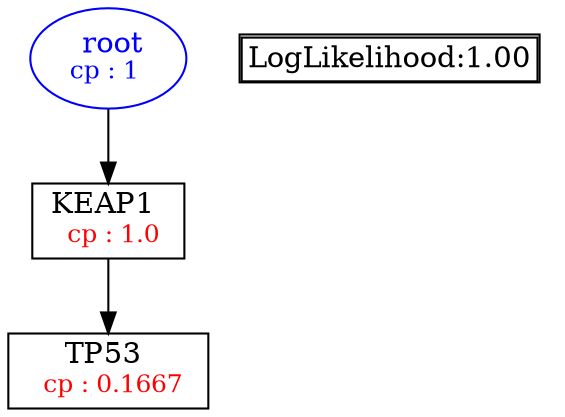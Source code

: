 digraph tree {
    "root" [label=<<font color='Blue'> root</font><br/><font color='Blue' POINT-SIZE='12'>cp : 1 </font>>, shape=oval, color=Blue];
    "S2" [label =<KEAP1 <br/> <font color='Red' POINT-SIZE='12'> cp : 1.0 </font>>, shape=box];
    "S1" [label =<TP53 <br/> <font color='Red' POINT-SIZE='12'> cp : 0.1667 </font>>, shape=box];
    "root" -> "S2";
    "S2" -> "S1";

    node[shape=plaintext]
    fontsize="10"
    struct1 [label=
    <<TABLE BORDER="1" CELLBORDER="1" CELLSPACING="0" >
    <TR><TD ALIGN="LEFT">LogLikelihood:1.00</TD></TR>
    </TABLE>>];

}
